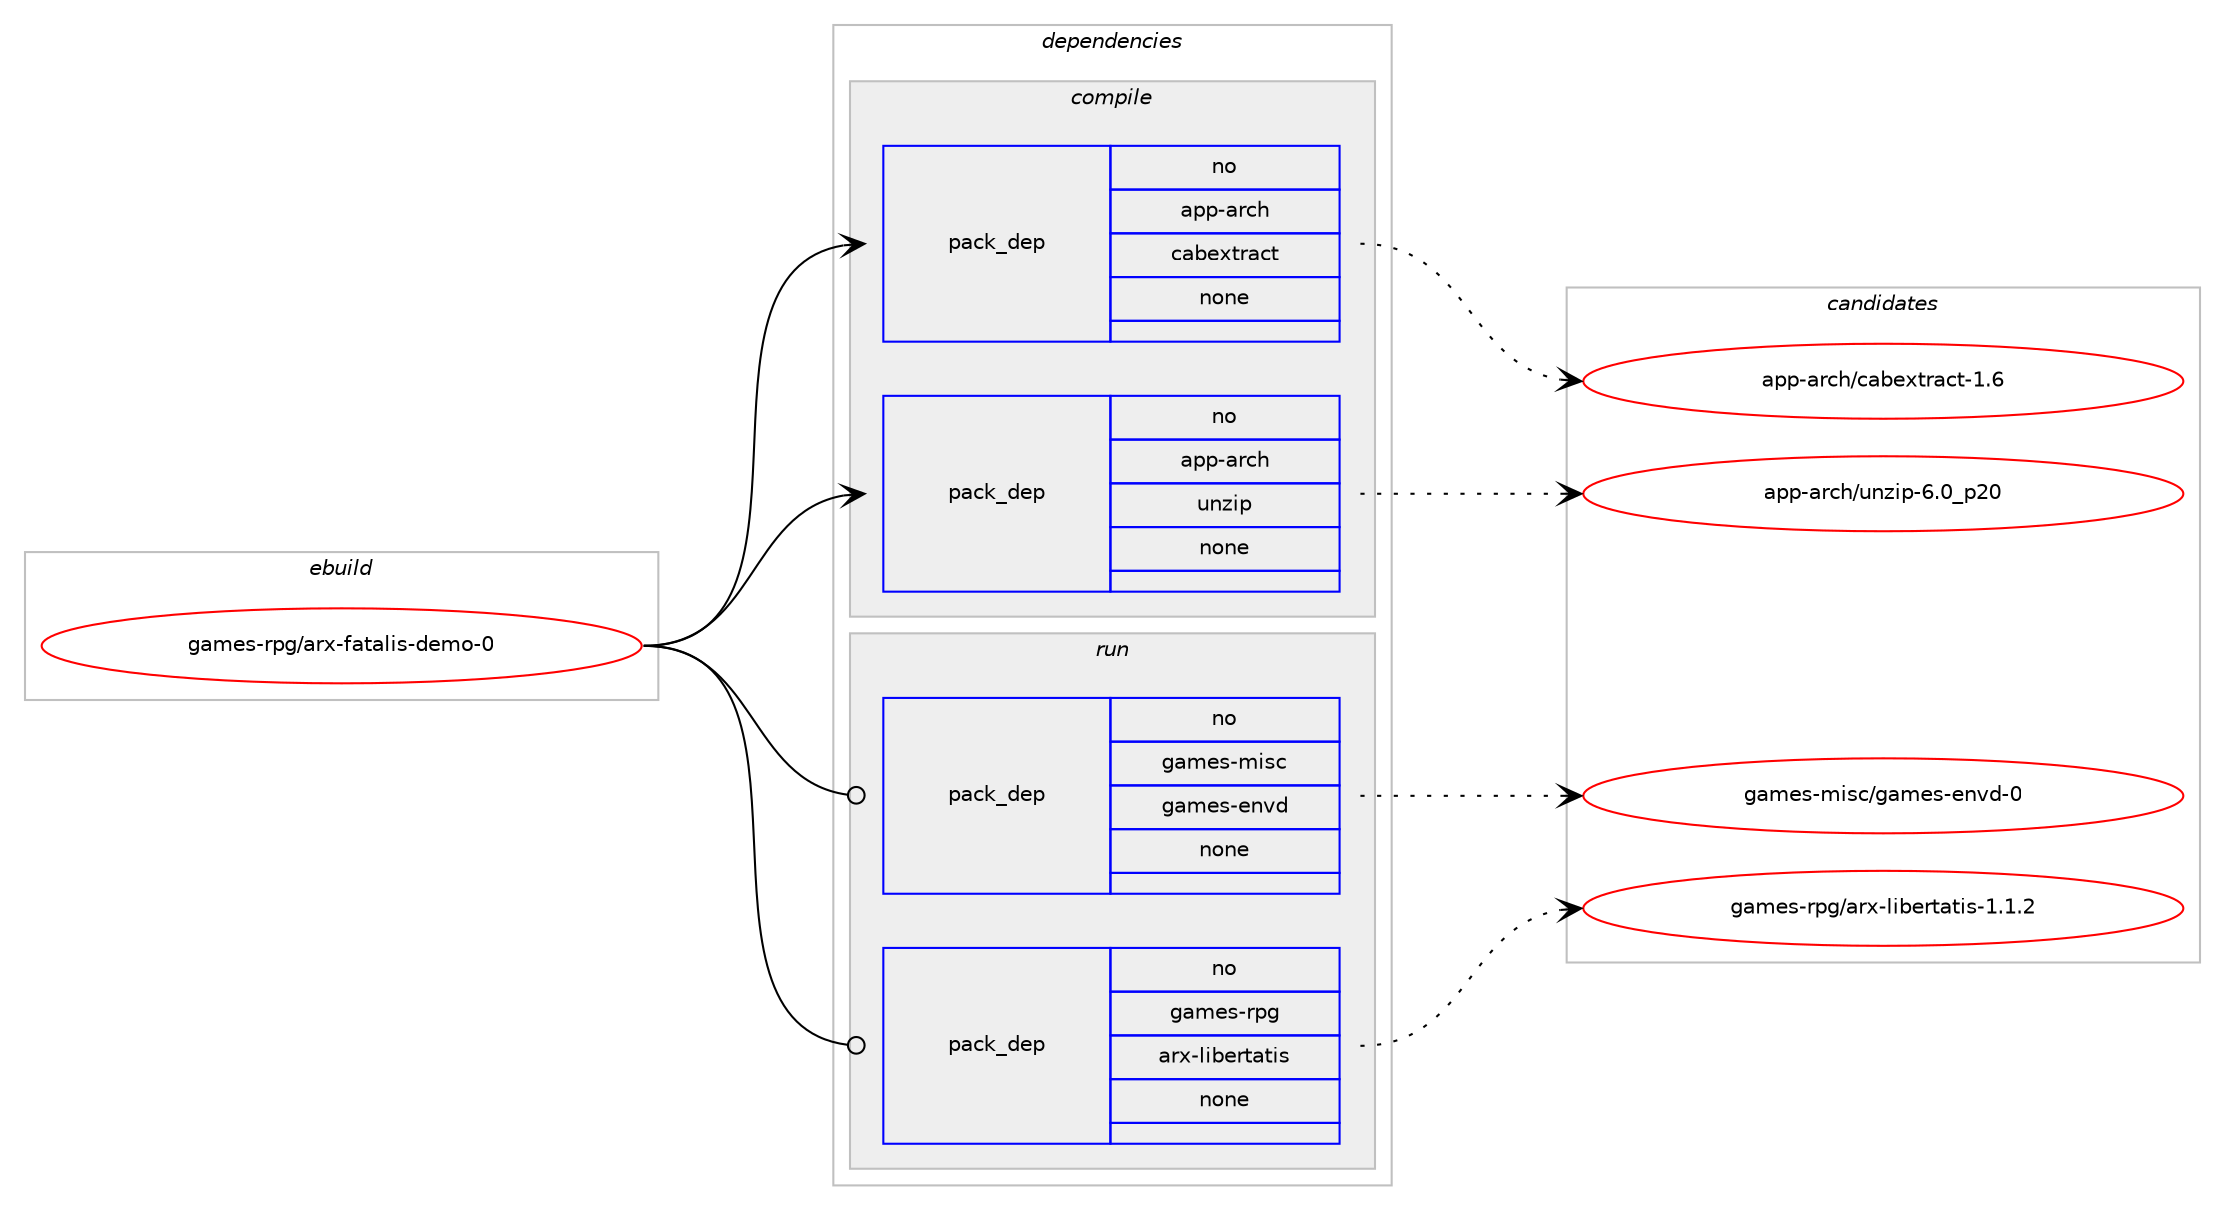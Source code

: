 digraph prolog {

# *************
# Graph options
# *************

newrank=true;
concentrate=true;
compound=true;
graph [rankdir=LR,fontname=Helvetica,fontsize=10,ranksep=1.5];#, ranksep=2.5, nodesep=0.2];
edge  [arrowhead=vee];
node  [fontname=Helvetica,fontsize=10];

# **********
# The ebuild
# **********

subgraph cluster_leftcol {
color=gray;
rank=same;
label=<<i>ebuild</i>>;
id [label="games-rpg/arx-fatalis-demo-0", color=red, width=4, href="../games-rpg/arx-fatalis-demo-0.svg"];
}

# ****************
# The dependencies
# ****************

subgraph cluster_midcol {
color=gray;
label=<<i>dependencies</i>>;
subgraph cluster_compile {
fillcolor="#eeeeee";
style=filled;
label=<<i>compile</i>>;
subgraph pack216646 {
dependency302308 [label=<<TABLE BORDER="0" CELLBORDER="1" CELLSPACING="0" CELLPADDING="4" WIDTH="220"><TR><TD ROWSPAN="6" CELLPADDING="30">pack_dep</TD></TR><TR><TD WIDTH="110">no</TD></TR><TR><TD>app-arch</TD></TR><TR><TD>cabextract</TD></TR><TR><TD>none</TD></TR><TR><TD></TD></TR></TABLE>>, shape=none, color=blue];
}
id:e -> dependency302308:w [weight=20,style="solid",arrowhead="vee"];
subgraph pack216647 {
dependency302309 [label=<<TABLE BORDER="0" CELLBORDER="1" CELLSPACING="0" CELLPADDING="4" WIDTH="220"><TR><TD ROWSPAN="6" CELLPADDING="30">pack_dep</TD></TR><TR><TD WIDTH="110">no</TD></TR><TR><TD>app-arch</TD></TR><TR><TD>unzip</TD></TR><TR><TD>none</TD></TR><TR><TD></TD></TR></TABLE>>, shape=none, color=blue];
}
id:e -> dependency302309:w [weight=20,style="solid",arrowhead="vee"];
}
subgraph cluster_compileandrun {
fillcolor="#eeeeee";
style=filled;
label=<<i>compile and run</i>>;
}
subgraph cluster_run {
fillcolor="#eeeeee";
style=filled;
label=<<i>run</i>>;
subgraph pack216648 {
dependency302310 [label=<<TABLE BORDER="0" CELLBORDER="1" CELLSPACING="0" CELLPADDING="4" WIDTH="220"><TR><TD ROWSPAN="6" CELLPADDING="30">pack_dep</TD></TR><TR><TD WIDTH="110">no</TD></TR><TR><TD>games-misc</TD></TR><TR><TD>games-envd</TD></TR><TR><TD>none</TD></TR><TR><TD></TD></TR></TABLE>>, shape=none, color=blue];
}
id:e -> dependency302310:w [weight=20,style="solid",arrowhead="odot"];
subgraph pack216649 {
dependency302311 [label=<<TABLE BORDER="0" CELLBORDER="1" CELLSPACING="0" CELLPADDING="4" WIDTH="220"><TR><TD ROWSPAN="6" CELLPADDING="30">pack_dep</TD></TR><TR><TD WIDTH="110">no</TD></TR><TR><TD>games-rpg</TD></TR><TR><TD>arx-libertatis</TD></TR><TR><TD>none</TD></TR><TR><TD></TD></TR></TABLE>>, shape=none, color=blue];
}
id:e -> dependency302311:w [weight=20,style="solid",arrowhead="odot"];
}
}

# **************
# The candidates
# **************

subgraph cluster_choices {
rank=same;
color=gray;
label=<<i>candidates</i>>;

subgraph choice216646 {
color=black;
nodesep=1;
choice9711211245971149910447999798101120116114979911645494654 [label="app-arch/cabextract-1.6", color=red, width=4,href="../app-arch/cabextract-1.6.svg"];
dependency302308:e -> choice9711211245971149910447999798101120116114979911645494654:w [style=dotted,weight="100"];
}
subgraph choice216647 {
color=black;
nodesep=1;
choice971121124597114991044711711012210511245544648951125048 [label="app-arch/unzip-6.0_p20", color=red, width=4,href="../app-arch/unzip-6.0_p20.svg"];
dependency302309:e -> choice971121124597114991044711711012210511245544648951125048:w [style=dotted,weight="100"];
}
subgraph choice216648 {
color=black;
nodesep=1;
choice1039710910111545109105115994710397109101115451011101181004548 [label="games-misc/games-envd-0", color=red, width=4,href="../games-misc/games-envd-0.svg"];
dependency302310:e -> choice1039710910111545109105115994710397109101115451011101181004548:w [style=dotted,weight="100"];
}
subgraph choice216649 {
color=black;
nodesep=1;
choice10397109101115451141121034797114120451081059810111411697116105115454946494650 [label="games-rpg/arx-libertatis-1.1.2", color=red, width=4,href="../games-rpg/arx-libertatis-1.1.2.svg"];
dependency302311:e -> choice10397109101115451141121034797114120451081059810111411697116105115454946494650:w [style=dotted,weight="100"];
}
}

}
